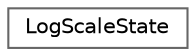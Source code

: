 digraph "Graphical Class Hierarchy"
{
 // LATEX_PDF_SIZE
  bgcolor="transparent";
  edge [fontname=Helvetica,fontsize=10,labelfontname=Helvetica,labelfontsize=10];
  node [fontname=Helvetica,fontsize=10,shape=box,height=0.2,width=0.4];
  rankdir="LR";
  Node0 [id="Node000000",label="LogScaleState",height=0.2,width=0.4,color="grey40", fillcolor="white", style="filled",URL="$struct_log_scale_state.html",tooltip=" "];
}
